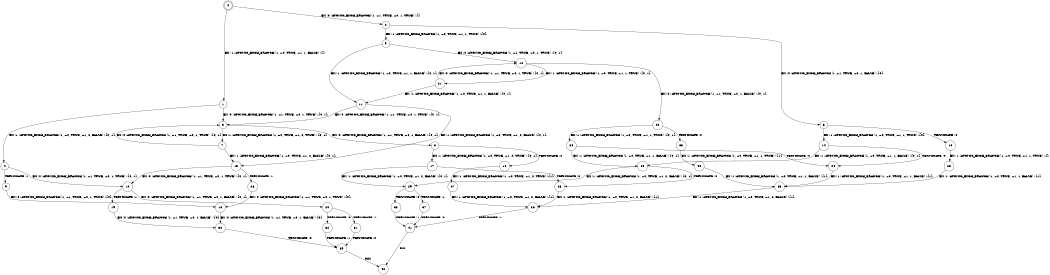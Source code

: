 digraph BCG {
size = "7, 10.5";
center = TRUE;
node [shape = circle];
0 [peripheries = 2];
0 -> 1 [label = "EX !1 !ATOMIC_EXCH_BRANCH (1, +0, TRUE, +1, 1, FALSE) !{}"];
0 -> 2 [label = "EX !0 !ATOMIC_EXCH_BRANCH (1, +1, TRUE, +0, 1, TRUE) !{}"];
1 -> 3 [label = "EX !0 !ATOMIC_EXCH_BRANCH (1, +1, TRUE, +0, 1, TRUE) !{0, 1}"];
1 -> 4 [label = "EX !1 !ATOMIC_EXCH_BRANCH (1, +0, TRUE, +1, 2, FALSE) !{0, 1}"];
2 -> 5 [label = "EX !1 !ATOMIC_EXCH_BRANCH (1, +0, TRUE, +1, 1, TRUE) !{0}"];
2 -> 6 [label = "EX !0 !ATOMIC_EXCH_BRANCH (1, +1, TRUE, +0, 1, FALSE) !{0}"];
3 -> 7 [label = "EX !1 !ATOMIC_EXCH_BRANCH (1, +0, TRUE, +1, 2, TRUE) !{0, 1}"];
3 -> 8 [label = "EX !0 !ATOMIC_EXCH_BRANCH (1, +1, TRUE, +0, 1, FALSE) !{0, 1}"];
4 -> 9 [label = "TERMINATE !1"];
4 -> 10 [label = "EX !0 !ATOMIC_EXCH_BRANCH (1, +1, TRUE, +0, 1, TRUE) !{0, 1}"];
5 -> 11 [label = "EX !1 !ATOMIC_EXCH_BRANCH (1, +0, TRUE, +1, 1, FALSE) !{0, 1}"];
5 -> 12 [label = "EX !0 !ATOMIC_EXCH_BRANCH (1, +1, TRUE, +0, 1, TRUE) !{0, 1}"];
6 -> 13 [label = "TERMINATE !0"];
6 -> 14 [label = "EX !1 !ATOMIC_EXCH_BRANCH (1, +0, TRUE, +1, 1, TRUE) !{0}"];
7 -> 15 [label = "EX !1 !ATOMIC_EXCH_BRANCH (1, +0, TRUE, +1, 2, FALSE) !{0, 1}"];
7 -> 3 [label = "EX !0 !ATOMIC_EXCH_BRANCH (1, +1, TRUE, +0, 1, TRUE) !{0, 1}"];
8 -> 16 [label = "TERMINATE !0"];
8 -> 17 [label = "EX !1 !ATOMIC_EXCH_BRANCH (1, +0, TRUE, +1, 2, TRUE) !{0, 1}"];
9 -> 18 [label = "EX !0 !ATOMIC_EXCH_BRANCH (1, +1, TRUE, +0, 1, TRUE) !{0}"];
10 -> 19 [label = "TERMINATE !1"];
10 -> 20 [label = "EX !0 !ATOMIC_EXCH_BRANCH (1, +1, TRUE, +0, 1, FALSE) !{0, 1}"];
11 -> 15 [label = "EX !1 !ATOMIC_EXCH_BRANCH (1, +0, TRUE, +1, 2, FALSE) !{0, 1}"];
11 -> 3 [label = "EX !0 !ATOMIC_EXCH_BRANCH (1, +1, TRUE, +0, 1, TRUE) !{0, 1}"];
12 -> 21 [label = "EX !1 !ATOMIC_EXCH_BRANCH (1, +0, TRUE, +1, 1, TRUE) !{0, 1}"];
12 -> 22 [label = "EX !0 !ATOMIC_EXCH_BRANCH (1, +1, TRUE, +0, 1, FALSE) !{0, 1}"];
13 -> 23 [label = "EX !1 !ATOMIC_EXCH_BRANCH (1, +0, TRUE, +1, 1, TRUE) !{}"];
14 -> 24 [label = "TERMINATE !0"];
14 -> 25 [label = "EX !1 !ATOMIC_EXCH_BRANCH (1, +0, TRUE, +1, 1, FALSE) !{0, 1}"];
15 -> 26 [label = "TERMINATE !1"];
15 -> 10 [label = "EX !0 !ATOMIC_EXCH_BRANCH (1, +1, TRUE, +0, 1, TRUE) !{0, 1}"];
16 -> 27 [label = "EX !1 !ATOMIC_EXCH_BRANCH (1, +0, TRUE, +1, 2, TRUE) !{1}"];
17 -> 28 [label = "TERMINATE !0"];
17 -> 29 [label = "EX !1 !ATOMIC_EXCH_BRANCH (1, +0, TRUE, +1, 2, FALSE) !{0, 1}"];
18 -> 30 [label = "EX !0 !ATOMIC_EXCH_BRANCH (1, +1, TRUE, +0, 1, FALSE) !{0}"];
19 -> 30 [label = "EX !0 !ATOMIC_EXCH_BRANCH (1, +1, TRUE, +0, 1, FALSE) !{0}"];
20 -> 31 [label = "TERMINATE !1"];
20 -> 32 [label = "TERMINATE !0"];
21 -> 11 [label = "EX !1 !ATOMIC_EXCH_BRANCH (1, +0, TRUE, +1, 1, FALSE) !{0, 1}"];
21 -> 12 [label = "EX !0 !ATOMIC_EXCH_BRANCH (1, +1, TRUE, +0, 1, TRUE) !{0, 1}"];
22 -> 33 [label = "TERMINATE !0"];
22 -> 34 [label = "EX !1 !ATOMIC_EXCH_BRANCH (1, +0, TRUE, +1, 1, TRUE) !{0, 1}"];
23 -> 35 [label = "EX !1 !ATOMIC_EXCH_BRANCH (1, +0, TRUE, +1, 1, FALSE) !{1}"];
24 -> 35 [label = "EX !1 !ATOMIC_EXCH_BRANCH (1, +0, TRUE, +1, 1, FALSE) !{1}"];
25 -> 28 [label = "TERMINATE !0"];
25 -> 29 [label = "EX !1 !ATOMIC_EXCH_BRANCH (1, +0, TRUE, +1, 2, FALSE) !{0, 1}"];
26 -> 18 [label = "EX !0 !ATOMIC_EXCH_BRANCH (1, +1, TRUE, +0, 1, TRUE) !{0}"];
27 -> 36 [label = "EX !1 !ATOMIC_EXCH_BRANCH (1, +0, TRUE, +1, 2, FALSE) !{1}"];
28 -> 36 [label = "EX !1 !ATOMIC_EXCH_BRANCH (1, +0, TRUE, +1, 2, FALSE) !{1}"];
29 -> 37 [label = "TERMINATE !1"];
29 -> 38 [label = "TERMINATE !0"];
30 -> 39 [label = "TERMINATE !0"];
31 -> 39 [label = "TERMINATE !0"];
32 -> 39 [label = "TERMINATE !1"];
33 -> 40 [label = "EX !1 !ATOMIC_EXCH_BRANCH (1, +0, TRUE, +1, 1, TRUE) !{1}"];
34 -> 24 [label = "TERMINATE !0"];
34 -> 25 [label = "EX !1 !ATOMIC_EXCH_BRANCH (1, +0, TRUE, +1, 1, FALSE) !{0, 1}"];
35 -> 36 [label = "EX !1 !ATOMIC_EXCH_BRANCH (1, +0, TRUE, +1, 2, FALSE) !{1}"];
36 -> 41 [label = "TERMINATE !1"];
37 -> 41 [label = "TERMINATE !0"];
38 -> 41 [label = "TERMINATE !1"];
39 -> 42 [label = "exit"];
40 -> 35 [label = "EX !1 !ATOMIC_EXCH_BRANCH (1, +0, TRUE, +1, 1, FALSE) !{1}"];
41 -> 42 [label = "exit"];
}
